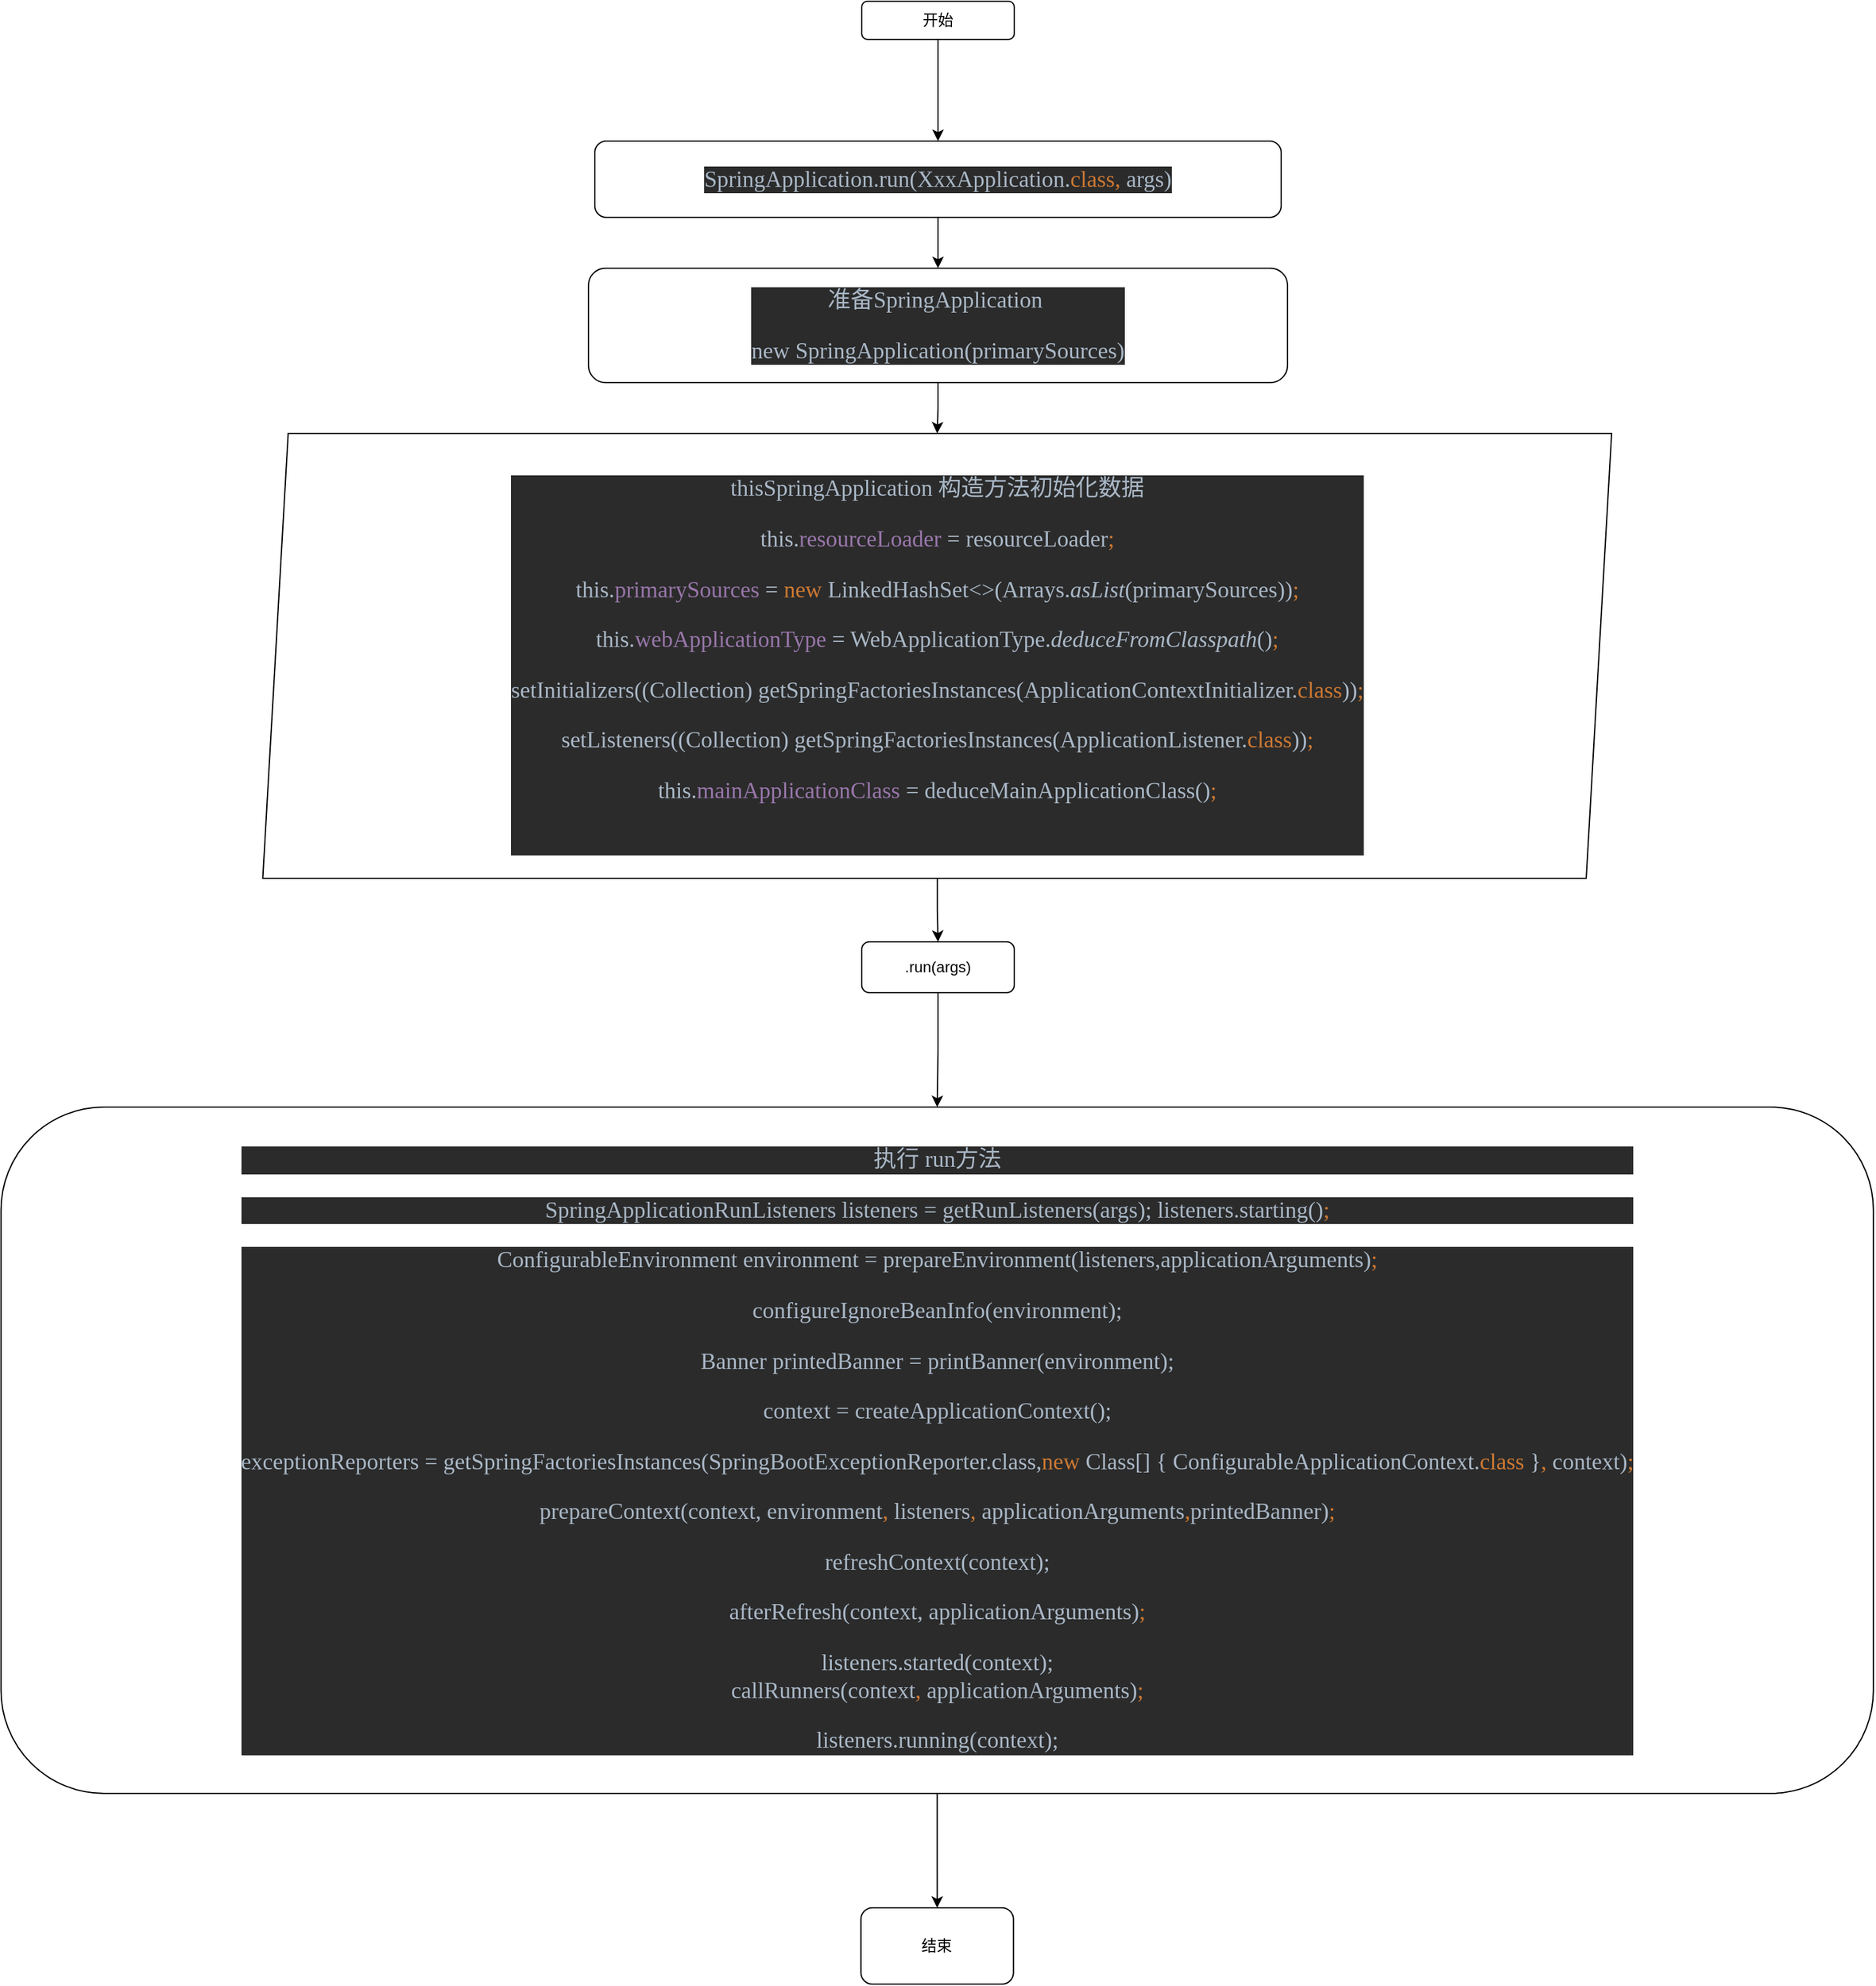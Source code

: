 <mxfile version="21.1.0" type="github">
  <diagram id="C5RBs43oDa-KdzZeNtuy" name="Page-1">
    <mxGraphModel dx="2901" dy="2293" grid="1" gridSize="10" guides="1" tooltips="1" connect="1" arrows="1" fold="1" page="1" pageScale="1" pageWidth="827" pageHeight="1169" math="0" shadow="0">
      <root>
        <mxCell id="WIyWlLk6GJQsqaUBKTNV-0" />
        <mxCell id="WIyWlLk6GJQsqaUBKTNV-1" parent="WIyWlLk6GJQsqaUBKTNV-0" />
        <mxCell id="gEk5ZZJz6RgTBdzEykjf-4" style="edgeStyle=orthogonalEdgeStyle;rounded=0;orthogonalLoop=1;jettySize=auto;html=1;entryX=0.5;entryY=0;entryDx=0;entryDy=0;" edge="1" parent="WIyWlLk6GJQsqaUBKTNV-1" source="WIyWlLk6GJQsqaUBKTNV-3" target="gEk5ZZJz6RgTBdzEykjf-2">
          <mxGeometry relative="1" as="geometry" />
        </mxCell>
        <mxCell id="WIyWlLk6GJQsqaUBKTNV-3" value="开始" style="rounded=1;whiteSpace=wrap;html=1;fontSize=12;glass=0;strokeWidth=1;shadow=0;" parent="WIyWlLk6GJQsqaUBKTNV-1" vertex="1">
          <mxGeometry x="60" y="-220" width="120" height="30" as="geometry" />
        </mxCell>
        <mxCell id="gEk5ZZJz6RgTBdzEykjf-6" style="edgeStyle=orthogonalEdgeStyle;rounded=0;orthogonalLoop=1;jettySize=auto;html=1;" edge="1" parent="WIyWlLk6GJQsqaUBKTNV-1" source="gEk5ZZJz6RgTBdzEykjf-2" target="gEk5ZZJz6RgTBdzEykjf-5">
          <mxGeometry relative="1" as="geometry" />
        </mxCell>
        <mxCell id="gEk5ZZJz6RgTBdzEykjf-2" value="&lt;pre style=&quot;background-color:#2b2b2b;color:#a9b7c6;font-family:&#39;Consolas&#39;;font-size:13.5pt;&quot;&gt;SpringApplication.run(XxxApplication.&lt;span style=&quot;color:#cc7832;&quot;&gt;class, &lt;/span&gt;args)&lt;/pre&gt;" style="rounded=1;whiteSpace=wrap;html=1;fontSize=12;glass=0;strokeWidth=1;shadow=0;" vertex="1" parent="WIyWlLk6GJQsqaUBKTNV-1">
          <mxGeometry x="-150" y="-110" width="540" height="60" as="geometry" />
        </mxCell>
        <mxCell id="gEk5ZZJz6RgTBdzEykjf-8" style="edgeStyle=orthogonalEdgeStyle;rounded=0;orthogonalLoop=1;jettySize=auto;html=1;entryX=0.5;entryY=0;entryDx=0;entryDy=0;" edge="1" parent="WIyWlLk6GJQsqaUBKTNV-1" source="gEk5ZZJz6RgTBdzEykjf-5" target="gEk5ZZJz6RgTBdzEykjf-7">
          <mxGeometry relative="1" as="geometry" />
        </mxCell>
        <mxCell id="gEk5ZZJz6RgTBdzEykjf-5" value="&lt;pre style=&quot;background-color:#2b2b2b;color:#a9b7c6;font-family:&#39;Consolas&#39;;font-size:13.5pt;&quot;&gt;&lt;pre style=&quot;font-family: Consolas; font-size: 13.5pt;&quot;&gt;准备SpringApplication &lt;/pre&gt;&lt;pre style=&quot;font-family: Consolas; font-size: 13.5pt;&quot;&gt;new SpringApplication(primarySources)&lt;/pre&gt;&lt;/pre&gt;" style="rounded=1;whiteSpace=wrap;html=1;fontSize=12;glass=0;strokeWidth=1;shadow=0;" vertex="1" parent="WIyWlLk6GJQsqaUBKTNV-1">
          <mxGeometry x="-155" y="-10" width="550" height="90" as="geometry" />
        </mxCell>
        <mxCell id="gEk5ZZJz6RgTBdzEykjf-10" style="edgeStyle=orthogonalEdgeStyle;rounded=0;orthogonalLoop=1;jettySize=auto;html=1;entryX=0.5;entryY=0;entryDx=0;entryDy=0;" edge="1" parent="WIyWlLk6GJQsqaUBKTNV-1" source="gEk5ZZJz6RgTBdzEykjf-7" target="gEk5ZZJz6RgTBdzEykjf-9">
          <mxGeometry relative="1" as="geometry" />
        </mxCell>
        <mxCell id="gEk5ZZJz6RgTBdzEykjf-7" value="&lt;br&gt;&lt;pre style=&quot;background-color:#2b2b2b;color:#a9b7c6;font-family:&#39;Consolas&#39;;font-size:13.5pt;&quot;&gt;&lt;pre style=&quot;font-family: Consolas; font-size: 13.5pt;&quot;&gt;thisSpringApplication 构造方法初始化数据&lt;br&gt;&lt;/pre&gt;&lt;pre style=&quot;font-family: Consolas; font-size: 13.5pt;&quot;&gt;this.&lt;span style=&quot;color:#9876aa;&quot;&gt;resourceLoader &lt;/span&gt;= resourceLoader&lt;span style=&quot;color:#cc7832;&quot;&gt;;&lt;/span&gt;&lt;/pre&gt;&lt;pre style=&quot;font-family: Consolas; font-size: 13.5pt;&quot;&gt;this.&lt;span style=&quot;color:#9876aa;&quot;&gt;primarySources &lt;/span&gt;= &lt;span style=&quot;color:#cc7832;&quot;&gt;new &lt;/span&gt;LinkedHashSet&amp;lt;&amp;gt;(Arrays.&lt;span style=&quot;font-style:italic;&quot;&gt;asList&lt;/span&gt;(primarySources))&lt;span style=&quot;color:#cc7832;&quot;&gt;;&lt;/span&gt;&lt;/pre&gt;&lt;pre style=&quot;font-family: Consolas; font-size: 13.5pt;&quot;&gt;this.&lt;span style=&quot;font-size: 13.5pt; color: rgb(152, 118, 170);&quot;&gt;webApplicationType &lt;/span&gt;&lt;span style=&quot;font-size: 13.5pt;&quot;&gt;= WebApplicationType.&lt;/span&gt;&lt;span style=&quot;font-size: 13.5pt; font-style: italic;&quot;&gt;deduceFromClasspath&lt;/span&gt;&lt;span style=&quot;font-size: 13.5pt;&quot;&gt;()&lt;/span&gt;&lt;span style=&quot;font-size: 13.5pt; color: rgb(204, 120, 50);&quot;&gt;;&lt;/span&gt;&lt;/pre&gt;&lt;pre style=&quot;font-family: Consolas; font-size: 13.5pt;&quot;&gt;setInitializers((Collection) getSpringFactoriesInstances(ApplicationContextInitializer.&lt;span style=&quot;color:#cc7832;&quot;&gt;class&lt;/span&gt;))&lt;span style=&quot;color:#cc7832;&quot;&gt;;&lt;/span&gt;&lt;/pre&gt;&lt;pre style=&quot;font-family: Consolas; font-size: 13.5pt;&quot;&gt;setListeners((Collection) getSpringFactoriesInstances(ApplicationListener.&lt;span style=&quot;color:#cc7832;&quot;&gt;class&lt;/span&gt;))&lt;span style=&quot;color:#cc7832;&quot;&gt;;&lt;/span&gt;&lt;/pre&gt;&lt;pre style=&quot;font-family: Consolas; font-size: 13.5pt;&quot;&gt;this.&lt;span style=&quot;color:#9876aa;&quot;&gt;mainApplicationClass &lt;/span&gt;= deduceMainApplicationClass()&lt;span style=&quot;color:#cc7832;&quot;&gt;;&lt;/span&gt;&lt;/pre&gt;&lt;pre style=&quot;font-family: Consolas; font-size: 13.5pt;&quot;&gt;&lt;span style=&quot;color:#cc7832;&quot;&gt;&lt;br&gt;&lt;/span&gt;&lt;/pre&gt;&lt;/pre&gt;" style="shape=parallelogram;perimeter=parallelogramPerimeter;whiteSpace=wrap;html=1;fixedSize=1;" vertex="1" parent="WIyWlLk6GJQsqaUBKTNV-1">
          <mxGeometry x="-411.25" y="120" width="1061.25" height="350" as="geometry" />
        </mxCell>
        <mxCell id="gEk5ZZJz6RgTBdzEykjf-12" style="edgeStyle=orthogonalEdgeStyle;rounded=0;orthogonalLoop=1;jettySize=auto;html=1;entryX=0.5;entryY=0;entryDx=0;entryDy=0;" edge="1" parent="WIyWlLk6GJQsqaUBKTNV-1" source="gEk5ZZJz6RgTBdzEykjf-9" target="gEk5ZZJz6RgTBdzEykjf-11">
          <mxGeometry relative="1" as="geometry" />
        </mxCell>
        <mxCell id="gEk5ZZJz6RgTBdzEykjf-9" value=".run(args&lt;span style=&quot;background-color: initial;&quot;&gt;)&lt;/span&gt;" style="rounded=1;whiteSpace=wrap;html=1;" vertex="1" parent="WIyWlLk6GJQsqaUBKTNV-1">
          <mxGeometry x="60" y="520" width="120" height="40" as="geometry" />
        </mxCell>
        <mxCell id="gEk5ZZJz6RgTBdzEykjf-14" style="edgeStyle=orthogonalEdgeStyle;rounded=0;orthogonalLoop=1;jettySize=auto;html=1;entryX=0.5;entryY=0;entryDx=0;entryDy=0;" edge="1" parent="WIyWlLk6GJQsqaUBKTNV-1" source="gEk5ZZJz6RgTBdzEykjf-11" target="gEk5ZZJz6RgTBdzEykjf-13">
          <mxGeometry relative="1" as="geometry" />
        </mxCell>
        <mxCell id="gEk5ZZJz6RgTBdzEykjf-11" value="&lt;pre style=&quot;background-color:#2b2b2b;color:#a9b7c6;font-family:&#39;Consolas&#39;;font-size:13.5pt;&quot;&gt;执行 run方法&lt;/pre&gt;&lt;pre style=&quot;background-color:#2b2b2b;color:#a9b7c6;font-family:&#39;Consolas&#39;;font-size:13.5pt;&quot;&gt;SpringApplicationRunListeners listeners = getRunListeners(args); listeners.starting()&lt;span style=&quot;color:#cc7832;&quot;&gt;;&lt;/span&gt;&lt;/pre&gt;&lt;pre style=&quot;background-color:#2b2b2b;color:#a9b7c6;font-family:&#39;Consolas&#39;;font-size:13.5pt;&quot;&gt;&lt;pre style=&quot;font-family: Consolas; font-size: 13.5pt;&quot;&gt;ConfigurableEnvironment environment = prepareEnvironment(listeners,applicationArguments)&lt;span style=&quot;color:#cc7832;&quot;&gt;;&lt;/span&gt;&lt;/pre&gt;&lt;pre style=&quot;font-family: Consolas; font-size: 13.5pt;&quot;&gt;configureIgnoreBeanInfo(environment)&lt;span style=&quot;font-size: 13.5pt;&quot;&gt;;&lt;/span&gt;&lt;/pre&gt;&lt;pre style=&quot;font-family: Consolas; font-size: 13.5pt;&quot;&gt;Banner printedBanner = printBanner(environment);&lt;/pre&gt;&lt;pre style=&quot;font-family: Consolas; font-size: 13.5pt;&quot;&gt;context = createApplicationContext();&lt;/pre&gt;&lt;pre style=&quot;font-family: Consolas; font-size: 13.5pt;&quot;&gt;exceptionReporters = getSpringFactoriesInstances(SpringBootExceptionReporter.class,&lt;span style=&quot;color:#cc7832;&quot;&gt;new &lt;/span&gt;Class[] { ConfigurableApplicationContext.&lt;span style=&quot;color:#cc7832;&quot;&gt;class &lt;/span&gt;}&lt;span style=&quot;color:#cc7832;&quot;&gt;, &lt;/span&gt;context)&lt;span style=&quot;color:#cc7832;&quot;&gt;;&lt;/span&gt;&lt;/pre&gt;&lt;pre style=&quot;font-family: Consolas; font-size: 13.5pt;&quot;&gt;prepareContext(context, environment&lt;span style=&quot;color:#cc7832;&quot;&gt;, &lt;/span&gt;listeners&lt;span style=&quot;color:#cc7832;&quot;&gt;, &lt;/span&gt;applicationArguments&lt;span style=&quot;color:#cc7832;&quot;&gt;,&lt;/span&gt;printedBanner)&lt;span style=&quot;color:#cc7832;&quot;&gt;;&lt;/span&gt;&lt;/pre&gt;&lt;pre style=&quot;font-family: Consolas; font-size: 13.5pt;&quot;&gt;refreshContext(context);&lt;/pre&gt;&lt;pre style=&quot;font-family: Consolas; font-size: 13.5pt;&quot;&gt;afterRefresh(context, applicationArguments)&lt;span style=&quot;color:#cc7832;&quot;&gt;;&lt;/span&gt;&lt;/pre&gt;&lt;pre style=&quot;font-family: Consolas; font-size: 13.5pt;&quot;&gt;listeners.started(context);&lt;br&gt;callRunners(context&lt;span style=&quot;color:#cc7832;&quot;&gt;, &lt;/span&gt;applicationArguments)&lt;span style=&quot;color:#cc7832;&quot;&gt;;&lt;/span&gt;&lt;/pre&gt;&lt;pre style=&quot;font-family: Consolas; font-size: 13.5pt;&quot;&gt;listeners.running(context);&lt;/pre&gt;&lt;/pre&gt;" style="rounded=1;whiteSpace=wrap;html=1;" vertex="1" parent="WIyWlLk6GJQsqaUBKTNV-1">
          <mxGeometry x="-617.19" y="650" width="1473.12" height="540" as="geometry" />
        </mxCell>
        <mxCell id="gEk5ZZJz6RgTBdzEykjf-13" value="结束" style="rounded=1;whiteSpace=wrap;html=1;" vertex="1" parent="WIyWlLk6GJQsqaUBKTNV-1">
          <mxGeometry x="59.37" y="1280" width="120" height="60" as="geometry" />
        </mxCell>
      </root>
    </mxGraphModel>
  </diagram>
</mxfile>
